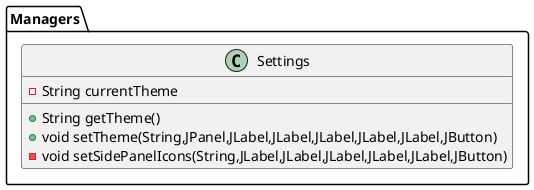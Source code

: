 @startuml
class Managers.Settings {
- String currentTheme
+ String getTheme()
+ void setTheme(String,JPanel,JLabel,JLabel,JLabel,JLabel,JLabel,JButton)
- void setSidePanelIcons(String,JLabel,JLabel,JLabel,JLabel,JLabel,JButton)
}


@enduml